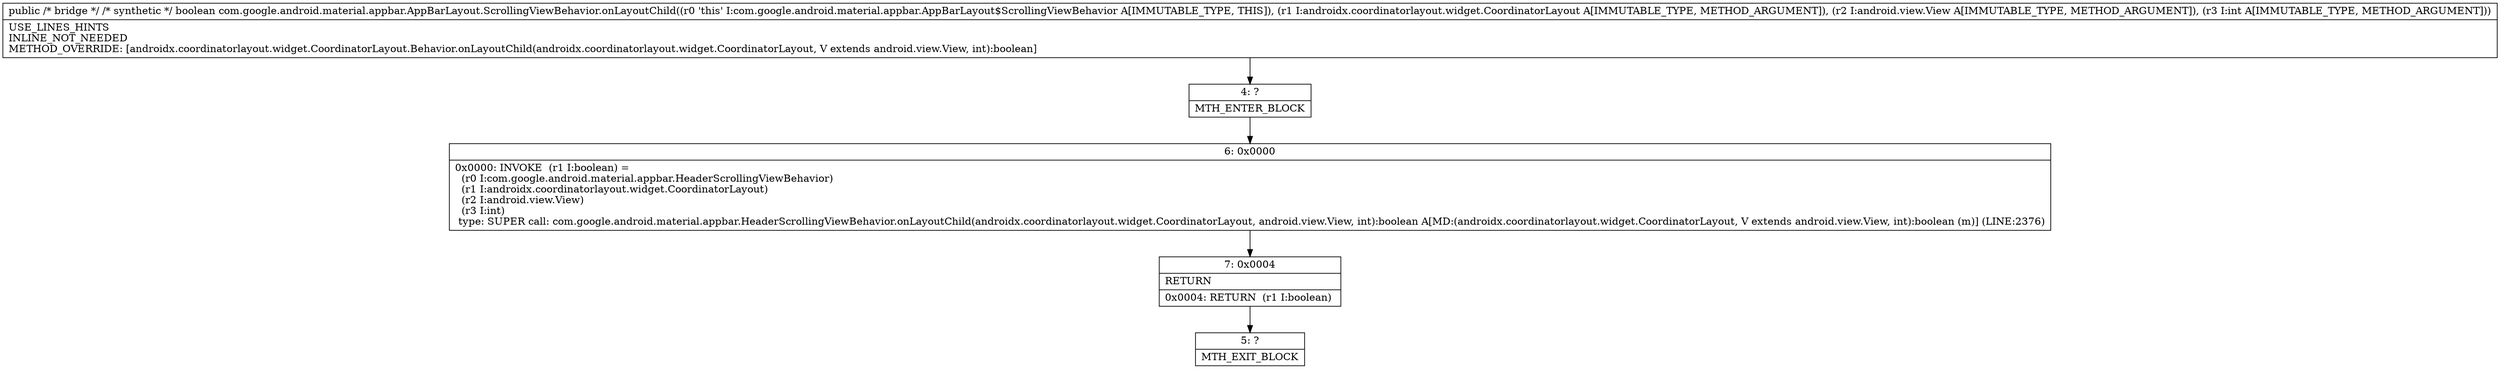 digraph "CFG forcom.google.android.material.appbar.AppBarLayout.ScrollingViewBehavior.onLayoutChild(Landroidx\/coordinatorlayout\/widget\/CoordinatorLayout;Landroid\/view\/View;I)Z" {
Node_4 [shape=record,label="{4\:\ ?|MTH_ENTER_BLOCK\l}"];
Node_6 [shape=record,label="{6\:\ 0x0000|0x0000: INVOKE  (r1 I:boolean) = \l  (r0 I:com.google.android.material.appbar.HeaderScrollingViewBehavior)\l  (r1 I:androidx.coordinatorlayout.widget.CoordinatorLayout)\l  (r2 I:android.view.View)\l  (r3 I:int)\l type: SUPER call: com.google.android.material.appbar.HeaderScrollingViewBehavior.onLayoutChild(androidx.coordinatorlayout.widget.CoordinatorLayout, android.view.View, int):boolean A[MD:(androidx.coordinatorlayout.widget.CoordinatorLayout, V extends android.view.View, int):boolean (m)] (LINE:2376)\l}"];
Node_7 [shape=record,label="{7\:\ 0x0004|RETURN\l|0x0004: RETURN  (r1 I:boolean) \l}"];
Node_5 [shape=record,label="{5\:\ ?|MTH_EXIT_BLOCK\l}"];
MethodNode[shape=record,label="{public \/* bridge *\/ \/* synthetic *\/ boolean com.google.android.material.appbar.AppBarLayout.ScrollingViewBehavior.onLayoutChild((r0 'this' I:com.google.android.material.appbar.AppBarLayout$ScrollingViewBehavior A[IMMUTABLE_TYPE, THIS]), (r1 I:androidx.coordinatorlayout.widget.CoordinatorLayout A[IMMUTABLE_TYPE, METHOD_ARGUMENT]), (r2 I:android.view.View A[IMMUTABLE_TYPE, METHOD_ARGUMENT]), (r3 I:int A[IMMUTABLE_TYPE, METHOD_ARGUMENT]))  | USE_LINES_HINTS\lINLINE_NOT_NEEDED\lMETHOD_OVERRIDE: [androidx.coordinatorlayout.widget.CoordinatorLayout.Behavior.onLayoutChild(androidx.coordinatorlayout.widget.CoordinatorLayout, V extends android.view.View, int):boolean]\l}"];
MethodNode -> Node_4;Node_4 -> Node_6;
Node_6 -> Node_7;
Node_7 -> Node_5;
}

